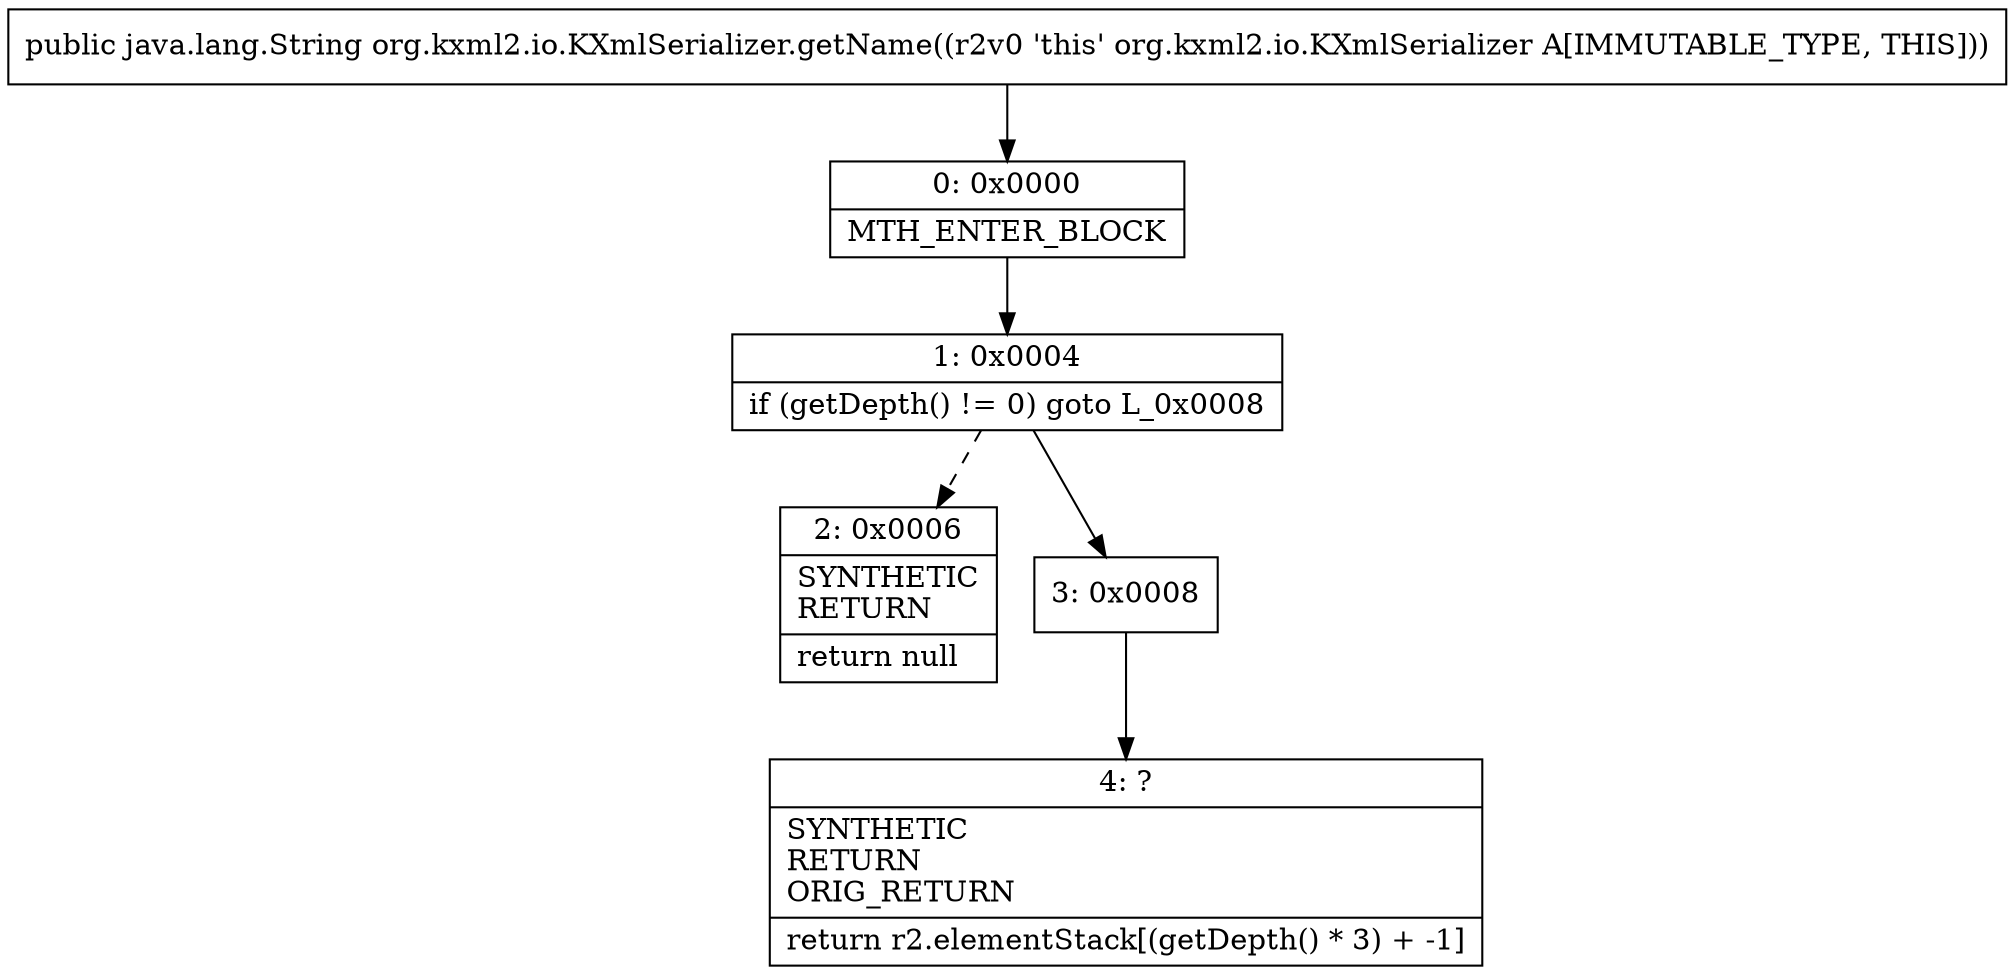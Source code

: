 digraph "CFG fororg.kxml2.io.KXmlSerializer.getName()Ljava\/lang\/String;" {
Node_0 [shape=record,label="{0\:\ 0x0000|MTH_ENTER_BLOCK\l}"];
Node_1 [shape=record,label="{1\:\ 0x0004|if (getDepth() != 0) goto L_0x0008\l}"];
Node_2 [shape=record,label="{2\:\ 0x0006|SYNTHETIC\lRETURN\l|return null\l}"];
Node_3 [shape=record,label="{3\:\ 0x0008}"];
Node_4 [shape=record,label="{4\:\ ?|SYNTHETIC\lRETURN\lORIG_RETURN\l|return r2.elementStack[(getDepth() * 3) + \-1]\l}"];
MethodNode[shape=record,label="{public java.lang.String org.kxml2.io.KXmlSerializer.getName((r2v0 'this' org.kxml2.io.KXmlSerializer A[IMMUTABLE_TYPE, THIS])) }"];
MethodNode -> Node_0;
Node_0 -> Node_1;
Node_1 -> Node_2[style=dashed];
Node_1 -> Node_3;
Node_3 -> Node_4;
}

